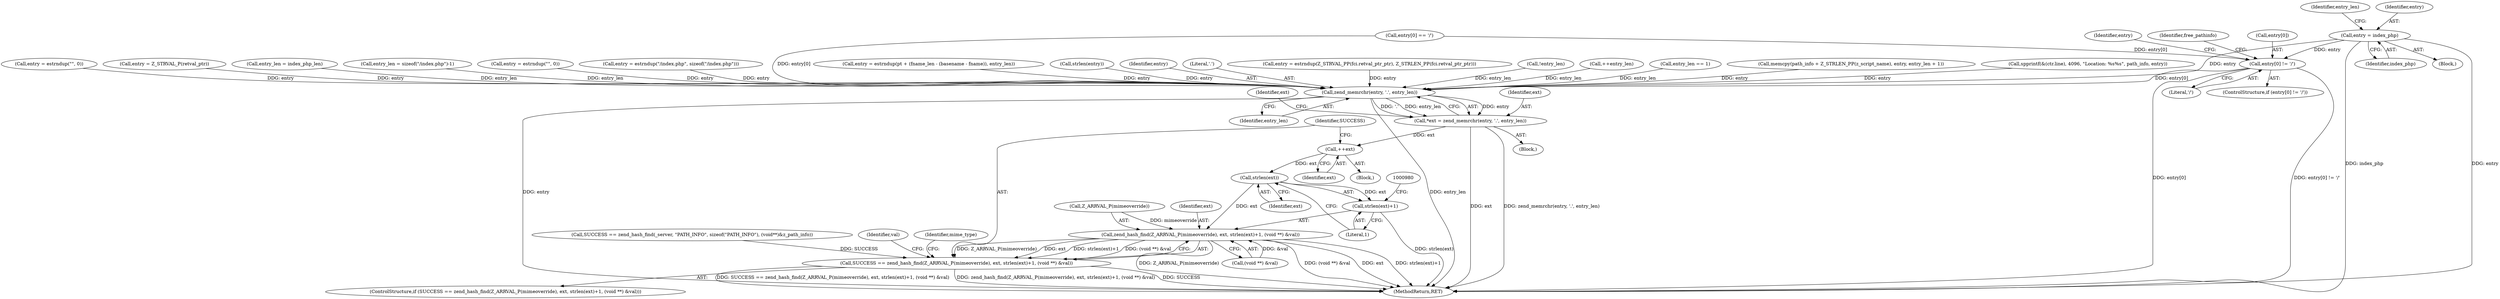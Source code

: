 digraph "0_php_bf58162ddf970f63502837f366930e44d6a992cf@pointer" {
"1000789" [label="(Call,entry = index_php)"];
"1000796" [label="(Call,entry[0] != '/')"];
"1000958" [label="(Call,zend_memrchr(entry, '.', entry_len))"];
"1000956" [label="(Call,*ext = zend_memrchr(entry, '.', entry_len))"];
"1000966" [label="(Call,++ext)"];
"1000976" [label="(Call,strlen(ext))"];
"1000971" [label="(Call,zend_hash_find(Z_ARRVAL_P(mimeoverride), ext, strlen(ext)+1, (void **) &val))"];
"1000969" [label="(Call,SUCCESS == zend_hash_find(Z_ARRVAL_P(mimeoverride), ext, strlen(ext)+1, (void **) &val))"];
"1000975" [label="(Call,strlen(ext)+1)"];
"1000789" [label="(Call,entry = index_php)"];
"1000604" [label="(Call,entry = estrndup(pt + (fname_len - (basename - fname)), entry_len))"];
"1000956" [label="(Call,*ext = zend_memrchr(entry, '.', entry_len))"];
"1000957" [label="(Identifier,ext)"];
"1000793" [label="(Identifier,entry_len)"];
"1000972" [label="(Call,Z_ARRVAL_P(mimeoverride))"];
"1001030" [label="(MethodReturn,RET)"];
"1000528" [label="(Call,strlen(entry))"];
"1000959" [label="(Identifier,entry)"];
"1000975" [label="(Call,strlen(ext)+1)"];
"1001028" [label="(Identifier,mime_type)"];
"1000432" [label="(Call,SUCCESS == zend_hash_find(_server, \"PATH_INFO\", sizeof(\"PATH_INFO\"), (void**)&z_path_info))"];
"1000967" [label="(Identifier,ext)"];
"1000960" [label="(Literal,'.')"];
"1000722" [label="(Call,entry = estrndup(Z_STRVAL_PP(fci.retval_ptr_ptr), Z_STRLEN_PP(fci.retval_ptr_ptr)))"];
"1000800" [label="(Literal,'/')"];
"1000795" [label="(ControlStructure,if (entry[0] != '/'))"];
"1000741" [label="(Call,entry = Z_STRVAL_P(retval_ptr))"];
"1000792" [label="(Call,entry_len = index_php_len)"];
"1000966" [label="(Call,++ext)"];
"1000978" [label="(Literal,1)"];
"1000969" [label="(Call,SUCCESS == zend_hash_find(Z_ARRVAL_P(mimeoverride), ext, strlen(ext)+1, (void **) &val))"];
"1000804" [label="(Identifier,entry)"];
"1000818" [label="(Call,entry_len = sizeof(\"/index.php\")-1)"];
"1000958" [label="(Call,zend_memrchr(entry, '.', entry_len))"];
"1000790" [label="(Identifier,entry)"];
"1000826" [label="(Identifier,free_pathinfo)"];
"1000979" [label="(Call,(void **) &val)"];
"1000971" [label="(Call,zend_hash_find(Z_ARRVAL_P(mimeoverride), ext, strlen(ext)+1, (void **) &val))"];
"1000490" [label="(Call,entry = estrndup(\"\", 0))"];
"1000977" [label="(Identifier,ext)"];
"1000812" [label="(Call,entry = estrndup(\"/index.php\", sizeof(\"/index.php\")))"];
"1000788" [label="(Block,)"];
"1000961" [label="(Identifier,entry_len)"];
"1000778" [label="(Call,entry[0] == '/')"];
"1000772" [label="(Call,!entry_len)"];
"1000965" [label="(Block,)"];
"1000808" [label="(Call,++entry_len)"];
"1000791" [label="(Identifier,index_php)"];
"1000775" [label="(Call,entry_len == 1)"];
"1000968" [label="(ControlStructure,if (SUCCESS == zend_hash_find(Z_ARRVAL_P(mimeoverride), ext, strlen(ext)+1, (void **) &val)))"];
"1000796" [label="(Call,entry[0] != '/')"];
"1000473" [label="(Call,memcpy(path_info + Z_STRLEN_PP(z_script_name), entry, entry_len + 1))"];
"1000986" [label="(Identifier,val)"];
"1000974" [label="(Identifier,ext)"];
"1000797" [label="(Call,entry[0])"];
"1000970" [label="(Identifier,SUCCESS)"];
"1000976" [label="(Call,strlen(ext))"];
"1000916" [label="(Call,spprintf(&(ctr.line), 4096, \"Location: %s%s\", path_info, entry))"];
"1000954" [label="(Block,)"];
"1000548" [label="(Call,entry = estrndup(\"\", 0))"];
"1000964" [label="(Identifier,ext)"];
"1000789" -> "1000788"  [label="AST: "];
"1000789" -> "1000791"  [label="CFG: "];
"1000790" -> "1000789"  [label="AST: "];
"1000791" -> "1000789"  [label="AST: "];
"1000793" -> "1000789"  [label="CFG: "];
"1000789" -> "1001030"  [label="DDG: index_php"];
"1000789" -> "1001030"  [label="DDG: entry"];
"1000789" -> "1000796"  [label="DDG: entry"];
"1000789" -> "1000958"  [label="DDG: entry"];
"1000796" -> "1000795"  [label="AST: "];
"1000796" -> "1000800"  [label="CFG: "];
"1000797" -> "1000796"  [label="AST: "];
"1000800" -> "1000796"  [label="AST: "];
"1000804" -> "1000796"  [label="CFG: "];
"1000826" -> "1000796"  [label="CFG: "];
"1000796" -> "1001030"  [label="DDG: entry[0] != '/'"];
"1000796" -> "1001030"  [label="DDG: entry[0]"];
"1000778" -> "1000796"  [label="DDG: entry[0]"];
"1000796" -> "1000958"  [label="DDG: entry[0]"];
"1000958" -> "1000956"  [label="AST: "];
"1000958" -> "1000961"  [label="CFG: "];
"1000959" -> "1000958"  [label="AST: "];
"1000960" -> "1000958"  [label="AST: "];
"1000961" -> "1000958"  [label="AST: "];
"1000956" -> "1000958"  [label="CFG: "];
"1000958" -> "1001030"  [label="DDG: entry_len"];
"1000958" -> "1001030"  [label="DDG: entry"];
"1000958" -> "1000956"  [label="DDG: entry"];
"1000958" -> "1000956"  [label="DDG: '.'"];
"1000958" -> "1000956"  [label="DDG: entry_len"];
"1000812" -> "1000958"  [label="DDG: entry"];
"1000778" -> "1000958"  [label="DDG: entry[0]"];
"1000916" -> "1000958"  [label="DDG: entry"];
"1000741" -> "1000958"  [label="DDG: entry"];
"1000490" -> "1000958"  [label="DDG: entry"];
"1000722" -> "1000958"  [label="DDG: entry"];
"1000528" -> "1000958"  [label="DDG: entry"];
"1000604" -> "1000958"  [label="DDG: entry"];
"1000473" -> "1000958"  [label="DDG: entry"];
"1000548" -> "1000958"  [label="DDG: entry"];
"1000772" -> "1000958"  [label="DDG: entry_len"];
"1000792" -> "1000958"  [label="DDG: entry_len"];
"1000775" -> "1000958"  [label="DDG: entry_len"];
"1000808" -> "1000958"  [label="DDG: entry_len"];
"1000818" -> "1000958"  [label="DDG: entry_len"];
"1000956" -> "1000954"  [label="AST: "];
"1000957" -> "1000956"  [label="AST: "];
"1000964" -> "1000956"  [label="CFG: "];
"1000956" -> "1001030"  [label="DDG: ext"];
"1000956" -> "1001030"  [label="DDG: zend_memrchr(entry, '.', entry_len)"];
"1000956" -> "1000966"  [label="DDG: ext"];
"1000966" -> "1000965"  [label="AST: "];
"1000966" -> "1000967"  [label="CFG: "];
"1000967" -> "1000966"  [label="AST: "];
"1000970" -> "1000966"  [label="CFG: "];
"1000966" -> "1000976"  [label="DDG: ext"];
"1000976" -> "1000975"  [label="AST: "];
"1000976" -> "1000977"  [label="CFG: "];
"1000977" -> "1000976"  [label="AST: "];
"1000978" -> "1000976"  [label="CFG: "];
"1000976" -> "1000971"  [label="DDG: ext"];
"1000976" -> "1000975"  [label="DDG: ext"];
"1000971" -> "1000969"  [label="AST: "];
"1000971" -> "1000979"  [label="CFG: "];
"1000972" -> "1000971"  [label="AST: "];
"1000974" -> "1000971"  [label="AST: "];
"1000975" -> "1000971"  [label="AST: "];
"1000979" -> "1000971"  [label="AST: "];
"1000969" -> "1000971"  [label="CFG: "];
"1000971" -> "1001030"  [label="DDG: Z_ARRVAL_P(mimeoverride)"];
"1000971" -> "1001030"  [label="DDG: (void **) &val"];
"1000971" -> "1001030"  [label="DDG: ext"];
"1000971" -> "1001030"  [label="DDG: strlen(ext)+1"];
"1000971" -> "1000969"  [label="DDG: Z_ARRVAL_P(mimeoverride)"];
"1000971" -> "1000969"  [label="DDG: ext"];
"1000971" -> "1000969"  [label="DDG: strlen(ext)+1"];
"1000971" -> "1000969"  [label="DDG: (void **) &val"];
"1000972" -> "1000971"  [label="DDG: mimeoverride"];
"1000979" -> "1000971"  [label="DDG: &val"];
"1000969" -> "1000968"  [label="AST: "];
"1000970" -> "1000969"  [label="AST: "];
"1000986" -> "1000969"  [label="CFG: "];
"1001028" -> "1000969"  [label="CFG: "];
"1000969" -> "1001030"  [label="DDG: SUCCESS == zend_hash_find(Z_ARRVAL_P(mimeoverride), ext, strlen(ext)+1, (void **) &val)"];
"1000969" -> "1001030"  [label="DDG: zend_hash_find(Z_ARRVAL_P(mimeoverride), ext, strlen(ext)+1, (void **) &val)"];
"1000969" -> "1001030"  [label="DDG: SUCCESS"];
"1000432" -> "1000969"  [label="DDG: SUCCESS"];
"1000975" -> "1000978"  [label="CFG: "];
"1000978" -> "1000975"  [label="AST: "];
"1000980" -> "1000975"  [label="CFG: "];
"1000975" -> "1001030"  [label="DDG: strlen(ext)"];
}
